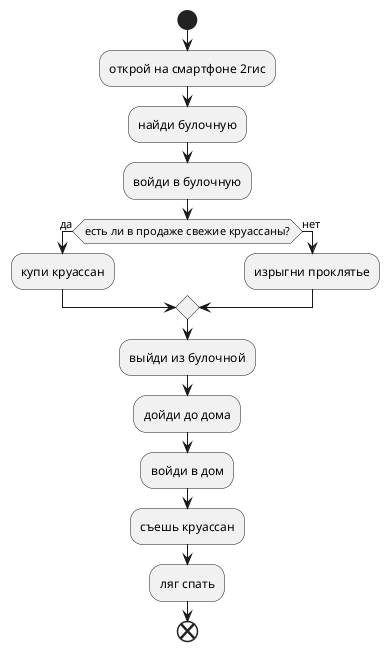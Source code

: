 @startuml
start
:открой на смартфоне 2гис;
:найди булочную;
:войди в булочную;
if (есть ли в продаже свежие круассаны?) then (да)
:купи круассан;
else (нет)
:изрыгни проклятье;
endif
:выйди из булочной;
:дойди до дома;
:войди в дом;
:съешь круассан;
:ляг спать;
end
@enduml
